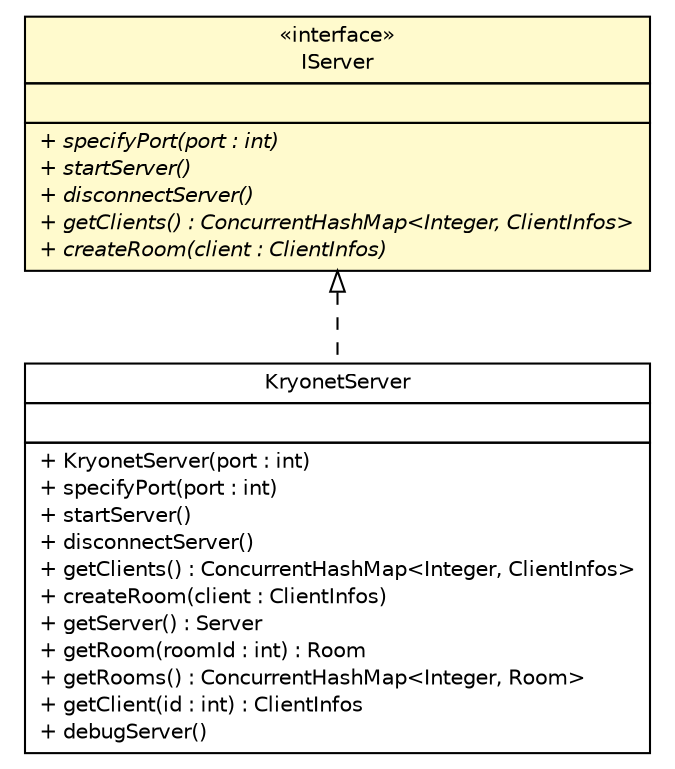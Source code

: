 #!/usr/local/bin/dot
#
# Class diagram 
# Generated by UMLGraph version R5_6 (http://www.umlgraph.org/)
#

digraph G {
	edge [fontname="Helvetica",fontsize=10,labelfontname="Helvetica",labelfontsize=10];
	node [fontname="Helvetica",fontsize=10,shape=plaintext];
	nodesep=0.25;
	ranksep=0.5;
	// Server.ServerConnexion.IServer
	c1423 [label=<<table title="Server.ServerConnexion.IServer" border="0" cellborder="1" cellspacing="0" cellpadding="2" port="p" bgcolor="lemonChiffon" href="./IServer.html">
		<tr><td><table border="0" cellspacing="0" cellpadding="1">
<tr><td align="center" balign="center"> &#171;interface&#187; </td></tr>
<tr><td align="center" balign="center"> IServer </td></tr>
		</table></td></tr>
		<tr><td><table border="0" cellspacing="0" cellpadding="1">
<tr><td align="left" balign="left">  </td></tr>
		</table></td></tr>
		<tr><td><table border="0" cellspacing="0" cellpadding="1">
<tr><td align="left" balign="left"><font face="Helvetica-Oblique" point-size="10.0"> + specifyPort(port : int) </font></td></tr>
<tr><td align="left" balign="left"><font face="Helvetica-Oblique" point-size="10.0"> + startServer() </font></td></tr>
<tr><td align="left" balign="left"><font face="Helvetica-Oblique" point-size="10.0"> + disconnectServer() </font></td></tr>
<tr><td align="left" balign="left"><font face="Helvetica-Oblique" point-size="10.0"> + getClients() : ConcurrentHashMap&lt;Integer, ClientInfos&gt; </font></td></tr>
<tr><td align="left" balign="left"><font face="Helvetica-Oblique" point-size="10.0"> + createRoom(client : ClientInfos) </font></td></tr>
		</table></td></tr>
		</table>>, URL="./IServer.html", fontname="Helvetica", fontcolor="black", fontsize=10.0];
	// Server.ServerConnexion.KryonetServer
	c1424 [label=<<table title="Server.ServerConnexion.KryonetServer" border="0" cellborder="1" cellspacing="0" cellpadding="2" port="p" href="./KryonetServer.html">
		<tr><td><table border="0" cellspacing="0" cellpadding="1">
<tr><td align="center" balign="center"> KryonetServer </td></tr>
		</table></td></tr>
		<tr><td><table border="0" cellspacing="0" cellpadding="1">
<tr><td align="left" balign="left">  </td></tr>
		</table></td></tr>
		<tr><td><table border="0" cellspacing="0" cellpadding="1">
<tr><td align="left" balign="left"> + KryonetServer(port : int) </td></tr>
<tr><td align="left" balign="left"> + specifyPort(port : int) </td></tr>
<tr><td align="left" balign="left"> + startServer() </td></tr>
<tr><td align="left" balign="left"> + disconnectServer() </td></tr>
<tr><td align="left" balign="left"> + getClients() : ConcurrentHashMap&lt;Integer, ClientInfos&gt; </td></tr>
<tr><td align="left" balign="left"> + createRoom(client : ClientInfos) </td></tr>
<tr><td align="left" balign="left"> + getServer() : Server </td></tr>
<tr><td align="left" balign="left"> + getRoom(roomId : int) : Room </td></tr>
<tr><td align="left" balign="left"> + getRooms() : ConcurrentHashMap&lt;Integer, Room&gt; </td></tr>
<tr><td align="left" balign="left"> + getClient(id : int) : ClientInfos </td></tr>
<tr><td align="left" balign="left"> + debugServer() </td></tr>
		</table></td></tr>
		</table>>, URL="./KryonetServer.html", fontname="Helvetica", fontcolor="black", fontsize=10.0];
	//Server.ServerConnexion.KryonetServer implements Server.ServerConnexion.IServer
	c1423:p -> c1424:p [dir=back,arrowtail=empty,style=dashed];
}

